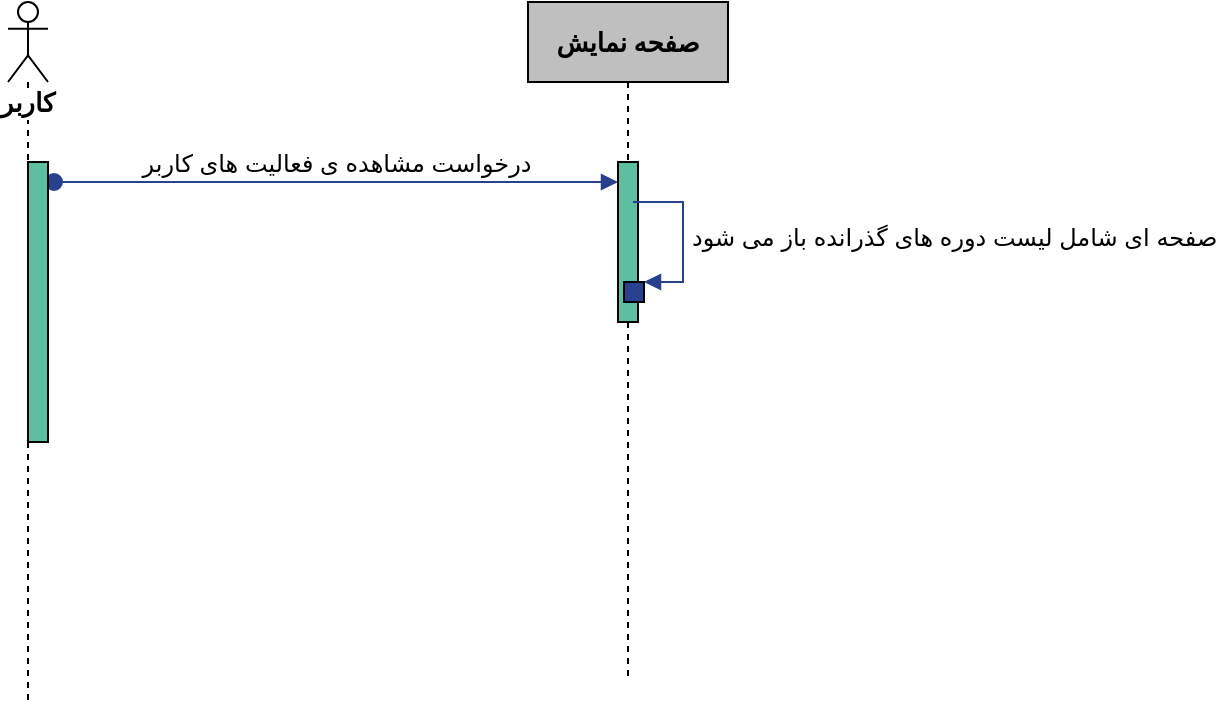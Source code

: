 <mxfile version="14.7.9" type="github">
  <diagram id="ugdf-8wClFi1usD2ORvL" name="Page-1">
    <mxGraphModel dx="782" dy="436" grid="1" gridSize="10" guides="1" tooltips="1" connect="1" arrows="1" fold="1" page="1" pageScale="1" pageWidth="850" pageHeight="1100" math="0" shadow="0">
      <root>
        <mxCell id="0" />
        <mxCell id="1" parent="0" />
        <mxCell id="SlMkbRb0abEWhEXNu_CT-1" value="کاربر" style="shape=umlLifeline;participant=umlActor;perimeter=lifelinePerimeter;whiteSpace=wrap;html=1;container=1;collapsible=0;recursiveResize=0;verticalAlign=top;spacingTop=36;labelBackgroundColor=#ffffff;outlineConnect=0;size=40;fontFamily=B Zar;fontStyle=1;fontSize=13;" parent="1" vertex="1">
          <mxGeometry x="20" y="20" width="20" height="350" as="geometry" />
        </mxCell>
        <mxCell id="SlMkbRb0abEWhEXNu_CT-2" value="&lt;font style=&quot;font-size: 13px&quot;&gt;&lt;font style=&quot;font-size: 13px&quot;&gt;&lt;b style=&quot;font-size: 13px&quot;&gt;صفحه نمایش&lt;br style=&quot;font-size: 13px&quot;&gt;&lt;/b&gt;&lt;/font&gt;&lt;/font&gt;" style="shape=umlLifeline;perimeter=lifelinePerimeter;whiteSpace=wrap;html=1;container=1;collapsible=0;recursiveResize=0;outlineConnect=0;fontFamily=B Zar;fontSize=13;verticalAlign=middle;fillColor=#BFBFBF;" parent="1" vertex="1">
          <mxGeometry x="280" y="20" width="100" height="340" as="geometry" />
        </mxCell>
        <mxCell id="SlMkbRb0abEWhEXNu_CT-3" value="" style="html=1;points=[];perimeter=orthogonalPerimeter;fillColor=#5EBEA0;" parent="SlMkbRb0abEWhEXNu_CT-2" vertex="1">
          <mxGeometry x="45" y="80" width="10" height="80" as="geometry" />
        </mxCell>
        <mxCell id="SlMkbRb0abEWhEXNu_CT-4" value="" style="html=1;points=[];perimeter=orthogonalPerimeter;fillColor=#28408E;" parent="SlMkbRb0abEWhEXNu_CT-2" vertex="1">
          <mxGeometry x="48" y="140" width="10" height="10" as="geometry" />
        </mxCell>
        <mxCell id="SlMkbRb0abEWhEXNu_CT-13" value="&lt;font style=&quot;font-size: 12px&quot;&gt;درخواست مشاهده ی فعالیت های کاربر&lt;/font&gt;" style="html=1;verticalAlign=bottom;startArrow=oval;endArrow=block;startSize=8;strokeColor=#28408E;" parent="1" target="SlMkbRb0abEWhEXNu_CT-3" edge="1">
          <mxGeometry relative="1" as="geometry">
            <mxPoint x="43" y="110" as="sourcePoint" />
            <Array as="points">
              <mxPoint x="90" y="110" />
            </Array>
          </mxGeometry>
        </mxCell>
        <mxCell id="SlMkbRb0abEWhEXNu_CT-14" value="&lt;font style=&quot;font-size: 12px&quot;&gt;صفحه ای شامل لیست دوره های گذرانده باز می شود&lt;/font&gt;" style="edgeStyle=orthogonalEdgeStyle;html=1;align=left;spacingLeft=2;endArrow=block;rounded=0;entryX=1;entryY=0;strokeColor=#28408E;" parent="1" target="SlMkbRb0abEWhEXNu_CT-4" edge="1">
          <mxGeometry relative="1" as="geometry">
            <mxPoint x="332.5" y="120" as="sourcePoint" />
            <Array as="points">
              <mxPoint x="357.5" y="120" />
            </Array>
          </mxGeometry>
        </mxCell>
        <mxCell id="SlMkbRb0abEWhEXNu_CT-15" value="" style="html=1;points=[];perimeter=orthogonalPerimeter;fillColor=#5EBEA0;" parent="1" vertex="1">
          <mxGeometry x="30" y="100" width="10" height="140" as="geometry" />
        </mxCell>
      </root>
    </mxGraphModel>
  </diagram>
</mxfile>
